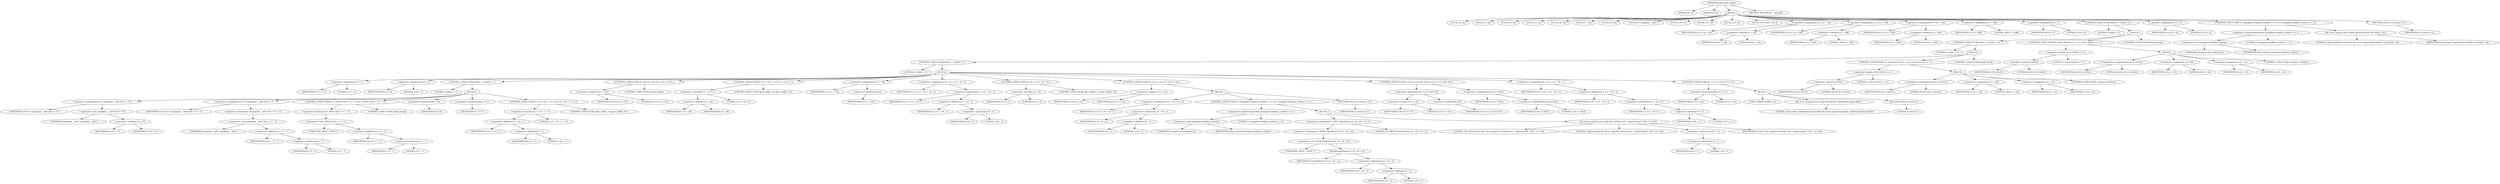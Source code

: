 digraph udhcp_get_option {  
"1000113" [label = "(METHOD,udhcp_get_option)" ]
"1000114" [label = "(PARAM,int a1)" ]
"1000115" [label = "(PARAM,int a2)" ]
"1000116" [label = "(BLOCK,,)" ]
"1000117" [label = "(LOCAL,v2: int)" ]
"1000118" [label = "(LOCAL,v3: int)" ]
"1000119" [label = "(LOCAL,v4: int)" ]
"1000120" [label = "(LOCAL,v5: int)" ]
"1000121" [label = "(LOCAL,v6: int)" ]
"1000122" [label = "(LOCAL,v7: int)" ]
"1000123" [label = "(LOCAL,v8: int)" ]
"1000124" [label = "(LOCAL,v9: unsigned __int8 *)" ]
"1000125" [label = "(LOCAL,v10: int)" ]
"1000126" [label = "(LOCAL,v11: int)" ]
"1000127" [label = "(LOCAL,v12: int)" ]
"1000128" [label = "(LOCAL,v14: char [ 516 ])" ]
"1000129" [label = "(<operator>.assignment,v2 = a1 + 44)" ]
"1000130" [label = "(IDENTIFIER,v2,v2 = a1 + 44)" ]
"1000131" [label = "(<operator>.addition,a1 + 44)" ]
"1000132" [label = "(IDENTIFIER,a1,a1 + 44)" ]
"1000133" [label = "(LITERAL,44,a1 + 44)" ]
"1000134" [label = "(<operator>.assignment,v3 = a1 + 108)" ]
"1000135" [label = "(IDENTIFIER,v3,v3 = a1 + 108)" ]
"1000136" [label = "(<operator>.addition,a1 + 108)" ]
"1000137" [label = "(IDENTIFIER,a1,a1 + 108)" ]
"1000138" [label = "(LITERAL,108,a1 + 108)" ]
"1000139" [label = "(<operator>.assignment,v4 = a1 + 240)" ]
"1000140" [label = "(IDENTIFIER,v4,v4 = a1 + 240)" ]
"1000141" [label = "(<operator>.addition,a1 + 240)" ]
"1000142" [label = "(IDENTIFIER,a1,a1 + 240)" ]
"1000143" [label = "(LITERAL,240,a1 + 240)" ]
"1000144" [label = "(<operator>.assignment,v5 = 388)" ]
"1000145" [label = "(IDENTIFIER,v5,v5 = 388)" ]
"1000146" [label = "(LITERAL,388,v5 = 388)" ]
"1000147" [label = "(<operator>.assignment,v6 = 0)" ]
"1000148" [label = "(IDENTIFIER,v6,v6 = 0)" ]
"1000149" [label = "(LITERAL,0,v6 = 0)" ]
"1000150" [label = "(CONTROL_STRUCTURE,while ( 2 ),while ( 2 ))" ]
"1000151" [label = "(LITERAL,2,while ( 2 ))" ]
"1000152" [label = "(BLOCK,,)" ]
"1000153" [label = "(CONTROL_STRUCTURE,while ( 2 ),while ( 2 ))" ]
"1000154" [label = "(LITERAL,2,while ( 2 ))" ]
"1000155" [label = "(BLOCK,,)" ]
"1000156" [label = "(CONTROL_STRUCTURE,while ( 1 ),while ( 1 ))" ]
"1000157" [label = "(LITERAL,1,while ( 1 ))" ]
"1000158" [label = "(BLOCK,,)" ]
"1000159" [label = "(<operator>.assignment,v7 = 1)" ]
"1000160" [label = "(IDENTIFIER,v7,v7 = 1)" ]
"1000161" [label = "(LITERAL,1,v7 = 1)" ]
"1000162" [label = "(<operator>.assignment,v8 = 0)" ]
"1000163" [label = "(IDENTIFIER,v8,v8 = 0)" ]
"1000164" [label = "(LITERAL,0,v8 = 0)" ]
"1000165" [label = "(CONTROL_STRUCTURE,while ( 1 ),while ( 1 ))" ]
"1000166" [label = "(LITERAL,1,while ( 1 ))" ]
"1000167" [label = "(BLOCK,,)" ]
"1000168" [label = "(<operator>.assignment,v9 = (unsigned __int8 *)(v4 + v7))" ]
"1000169" [label = "(IDENTIFIER,v9,v9 = (unsigned __int8 *)(v4 + v7))" ]
"1000170" [label = "(<operator>.cast,(unsigned __int8 *)(v4 + v7))" ]
"1000171" [label = "(UNKNOWN,unsigned __int8 *,unsigned __int8 *)" ]
"1000172" [label = "(<operator>.addition,v4 + v7)" ]
"1000173" [label = "(IDENTIFIER,v4,v4 + v7)" ]
"1000174" [label = "(IDENTIFIER,v7,v4 + v7)" ]
"1000175" [label = "(<operator>.assignment,v10 = *(unsigned __int8 *)(v4 + v7 - 1))" ]
"1000176" [label = "(IDENTIFIER,v10,v10 = *(unsigned __int8 *)(v4 + v7 - 1))" ]
"1000177" [label = "(<operator>.indirection,*(unsigned __int8 *)(v4 + v7 - 1))" ]
"1000178" [label = "(<operator>.cast,(unsigned __int8 *)(v4 + v7 - 1))" ]
"1000179" [label = "(UNKNOWN,unsigned __int8 *,unsigned __int8 *)" ]
"1000180" [label = "(<operator>.addition,v4 + v7 - 1)" ]
"1000181" [label = "(IDENTIFIER,v4,v4 + v7 - 1)" ]
"1000182" [label = "(<operator>.subtraction,v7 - 1)" ]
"1000183" [label = "(IDENTIFIER,v7,v7 - 1)" ]
"1000184" [label = "(LITERAL,1,v7 - 1)" ]
"1000185" [label = "(CONTROL_STRUCTURE,if ( *(_BYTE *)(v4 + v7 - 1) ),if ( *(_BYTE *)(v4 + v7 - 1) ))" ]
"1000186" [label = "(<operator>.indirection,*(_BYTE *)(v4 + v7 - 1))" ]
"1000187" [label = "(<operator>.cast,(_BYTE *)(v4 + v7 - 1))" ]
"1000188" [label = "(UNKNOWN,_BYTE *,_BYTE *)" ]
"1000189" [label = "(<operator>.addition,v4 + v7 - 1)" ]
"1000190" [label = "(IDENTIFIER,v4,v4 + v7 - 1)" ]
"1000191" [label = "(<operator>.subtraction,v7 - 1)" ]
"1000192" [label = "(IDENTIFIER,v7,v7 - 1)" ]
"1000193" [label = "(LITERAL,1,v7 - 1)" ]
"1000194" [label = "(CONTROL_STRUCTURE,break;,break;)" ]
"1000195" [label = "(<operator>.preDecrement,--v8)" ]
"1000196" [label = "(IDENTIFIER,v8,--v8)" ]
"1000197" [label = "(<operator>.preIncrement,++v7)" ]
"1000198" [label = "(IDENTIFIER,v7,++v7)" ]
"1000199" [label = "(CONTROL_STRUCTURE,if ( v5 + v8 + 1 < 2 ),if ( v5 + v8 + 1 < 2 ))" ]
"1000200" [label = "(<operator>.lessThan,v5 + v8 + 1 < 2)" ]
"1000201" [label = "(<operator>.addition,v5 + v8 + 1)" ]
"1000202" [label = "(IDENTIFIER,v5,v5 + v8 + 1)" ]
"1000203" [label = "(<operator>.addition,v8 + 1)" ]
"1000204" [label = "(IDENTIFIER,v8,v8 + 1)" ]
"1000205" [label = "(LITERAL,1,v8 + 1)" ]
"1000206" [label = "(LITERAL,2,v5 + v8 + 1 < 2)" ]
"1000207" [label = "(CONTROL_STRUCTURE,goto LABEL_19;,goto LABEL_19;)" ]
"1000208" [label = "(CONTROL_STRUCTURE,if ( v10 == 255 ),if ( v10 == 255 ))" ]
"1000209" [label = "(<operator>.equals,v10 == 255)" ]
"1000210" [label = "(IDENTIFIER,v10,v10 == 255)" ]
"1000211" [label = "(LITERAL,255,v10 == 255)" ]
"1000212" [label = "(CONTROL_STRUCTURE,break;,break;)" ]
"1000213" [label = "(CONTROL_STRUCTURE,if ( v5 + v8 < 2 ),if ( v5 + v8 < 2 ))" ]
"1000214" [label = "(<operator>.lessThan,v5 + v8 < 2)" ]
"1000215" [label = "(<operator>.addition,v5 + v8)" ]
"1000216" [label = "(IDENTIFIER,v5,v5 + v8)" ]
"1000217" [label = "(IDENTIFIER,v8,v5 + v8)" ]
"1000218" [label = "(LITERAL,2,v5 + v8 < 2)" ]
"1000219" [label = "(CONTROL_STRUCTURE,goto LABEL_19;,goto LABEL_19;)" ]
"1000220" [label = "(<operator>.assignment,v11 = *v9)" ]
"1000221" [label = "(IDENTIFIER,v11,v11 = *v9)" ]
"1000222" [label = "(<operator>.indirection,*v9)" ]
"1000223" [label = "(IDENTIFIER,v9,v11 = *v9)" ]
"1000224" [label = "(<operator>.assignment,v5 = v5 - v11 + v8 - 2)" ]
"1000225" [label = "(IDENTIFIER,v5,v5 = v5 - v11 + v8 - 2)" ]
"1000226" [label = "(<operator>.subtraction,v5 - v11 + v8 - 2)" ]
"1000227" [label = "(IDENTIFIER,v5,v5 - v11 + v8 - 2)" ]
"1000228" [label = "(<operator>.addition,v11 + v8 - 2)" ]
"1000229" [label = "(IDENTIFIER,v11,v11 + v8 - 2)" ]
"1000230" [label = "(<operator>.subtraction,v8 - 2)" ]
"1000231" [label = "(IDENTIFIER,v8,v8 - 2)" ]
"1000232" [label = "(LITERAL,2,v8 - 2)" ]
"1000233" [label = "(CONTROL_STRUCTURE,if ( v5 < 0 ),if ( v5 < 0 ))" ]
"1000234" [label = "(<operator>.lessThan,v5 < 0)" ]
"1000235" [label = "(IDENTIFIER,v5,v5 < 0)" ]
"1000236" [label = "(LITERAL,0,v5 < 0)" ]
"1000237" [label = "(CONTROL_STRUCTURE,goto LABEL_19;,goto LABEL_19;)" ]
"1000238" [label = "(CONTROL_STRUCTURE,if ( v10 == a2 ),if ( v10 == a2 ))" ]
"1000239" [label = "(<operator>.equals,v10 == a2)" ]
"1000240" [label = "(IDENTIFIER,v10,v10 == a2)" ]
"1000241" [label = "(IDENTIFIER,a2,v10 == a2)" ]
"1000242" [label = "(BLOCK,,)" ]
"1000243" [label = "(<operator>.assignment,v12 = v4 - v8 + 2)" ]
"1000244" [label = "(IDENTIFIER,v12,v12 = v4 - v8 + 2)" ]
"1000245" [label = "(<operator>.subtraction,v4 - v8 + 2)" ]
"1000246" [label = "(IDENTIFIER,v4,v4 - v8 + 2)" ]
"1000247" [label = "(<operator>.addition,v8 + 2)" ]
"1000248" [label = "(IDENTIFIER,v8,v8 + 2)" ]
"1000249" [label = "(LITERAL,2,v8 + 2)" ]
"1000250" [label = "(CONTROL_STRUCTURE,if ( (unsigned int)dhcp_verbose >= 2 ),if ( (unsigned int)dhcp_verbose >= 2 ))" ]
"1000251" [label = "(<operator>.greaterEqualsThan,(unsigned int)dhcp_verbose >= 2)" ]
"1000252" [label = "(<operator>.cast,(unsigned int)dhcp_verbose)" ]
"1000253" [label = "(UNKNOWN,unsigned int,unsigned int)" ]
"1000254" [label = "(IDENTIFIER,dhcp_verbose,(unsigned int)dhcp_verbose)" ]
"1000255" [label = "(LITERAL,2,(unsigned int)dhcp_verbose >= 2)" ]
"1000256" [label = "(BLOCK,,)" ]
"1000257" [label = "(<operator>.assignment,*(_BYTE *)bin2hex(v14, v4 - v8 + 2) = 0)" ]
"1000258" [label = "(<operator>.indirection,*(_BYTE *)bin2hex(v14, v4 - v8 + 2))" ]
"1000259" [label = "(<operator>.cast,(_BYTE *)bin2hex(v14, v4 - v8 + 2))" ]
"1000260" [label = "(UNKNOWN,_BYTE *,_BYTE *)" ]
"1000261" [label = "(bin2hex,bin2hex(v14, v4 - v8 + 2))" ]
"1000262" [label = "(IDENTIFIER,v14,bin2hex(v14, v4 - v8 + 2))" ]
"1000263" [label = "(<operator>.subtraction,v4 - v8 + 2)" ]
"1000264" [label = "(IDENTIFIER,v4,v4 - v8 + 2)" ]
"1000265" [label = "(<operator>.addition,v8 + 2)" ]
"1000266" [label = "(IDENTIFIER,v8,v8 + 2)" ]
"1000267" [label = "(LITERAL,2,v8 + 2)" ]
"1000268" [label = "(LITERAL,0,*(_BYTE *)bin2hex(v14, v4 - v8 + 2) = 0)" ]
"1000269" [label = "(bb_error_msg,bb_error_msg(\"%s: 0x%02x %s\", \"option found\", *(v9 - 1), v14))" ]
"1000270" [label = "(LITERAL,\"%s: 0x%02x %s\",bb_error_msg(\"%s: 0x%02x %s\", \"option found\", *(v9 - 1), v14))" ]
"1000271" [label = "(LITERAL,\"option found\",bb_error_msg(\"%s: 0x%02x %s\", \"option found\", *(v9 - 1), v14))" ]
"1000272" [label = "(<operator>.indirection,*(v9 - 1))" ]
"1000273" [label = "(<operator>.subtraction,v9 - 1)" ]
"1000274" [label = "(IDENTIFIER,v9,v9 - 1)" ]
"1000275" [label = "(LITERAL,1,v9 - 1)" ]
"1000276" [label = "(IDENTIFIER,v14,bb_error_msg(\"%s: 0x%02x %s\", \"option found\", *(v9 - 1), v14))" ]
"1000277" [label = "(RETURN,return v12;,return v12;)" ]
"1000278" [label = "(IDENTIFIER,v12,return v12;)" ]
"1000279" [label = "(CONTROL_STRUCTURE,if ( v10 == 52 && *v9 ),if ( v10 == 52 && *v9 ))" ]
"1000280" [label = "(<operator>.logicalAnd,v10 == 52 && *v9)" ]
"1000281" [label = "(<operator>.equals,v10 == 52)" ]
"1000282" [label = "(IDENTIFIER,v10,v10 == 52)" ]
"1000283" [label = "(LITERAL,52,v10 == 52)" ]
"1000284" [label = "(<operator>.indirection,*v9)" ]
"1000285" [label = "(IDENTIFIER,v9,v10 == 52 && *v9)" ]
"1000286" [label = "(<operators>.assignmentOr,v6 |= v9[1])" ]
"1000287" [label = "(IDENTIFIER,v6,v6 |= v9[1])" ]
"1000288" [label = "(<operator>.indirectIndexAccess,v9[1])" ]
"1000289" [label = "(IDENTIFIER,v9,v6 |= v9[1])" ]
"1000290" [label = "(LITERAL,1,v6 |= v9[1])" ]
"1000291" [label = "(<operator>.assignment,v4 = v4 + v11 - v8 + 2)" ]
"1000292" [label = "(IDENTIFIER,v4,v4 = v4 + v11 - v8 + 2)" ]
"1000293" [label = "(<operator>.addition,v4 + v11 - v8 + 2)" ]
"1000294" [label = "(IDENTIFIER,v4,v4 + v11 - v8 + 2)" ]
"1000295" [label = "(<operator>.subtraction,v11 - v8 + 2)" ]
"1000296" [label = "(IDENTIFIER,v11,v11 - v8 + 2)" ]
"1000297" [label = "(<operator>.addition,v8 + 2)" ]
"1000298" [label = "(IDENTIFIER,v8,v8 + 2)" ]
"1000299" [label = "(LITERAL,2,v8 + 2)" ]
"1000300" [label = "(CONTROL_STRUCTURE,if ( v5 <= 0 ),if ( v5 <= 0 ))" ]
"1000301" [label = "(<operator>.lessEqualsThan,v5 <= 0)" ]
"1000302" [label = "(IDENTIFIER,v5,v5 <= 0)" ]
"1000303" [label = "(LITERAL,0,v5 <= 0)" ]
"1000304" [label = "(BLOCK,,)" ]
"1000305" [label = "(JUMP_TARGET,LABEL_19)" ]
"1000306" [label = "(bb_error_msg,bb_error_msg(\"bad packet, malformed option field\"))" ]
"1000307" [label = "(LITERAL,\"bad packet, malformed option field\",bb_error_msg(\"bad packet, malformed option field\"))" ]
"1000308" [label = "(RETURN,return 0;,return 0;)" ]
"1000309" [label = "(LITERAL,0,return 0;)" ]
"1000310" [label = "(CONTROL_STRUCTURE,if ( (v6 & 0x101) == 1 ),if ( (v6 & 0x101) == 1 ))" ]
"1000311" [label = "(<operator>.equals,(v6 & 0x101) == 1)" ]
"1000312" [label = "(<operator>.and,v6 & 0x101)" ]
"1000313" [label = "(IDENTIFIER,v6,v6 & 0x101)" ]
"1000314" [label = "(LITERAL,0x101,v6 & 0x101)" ]
"1000315" [label = "(LITERAL,1,(v6 & 0x101) == 1)" ]
"1000316" [label = "(BLOCK,,)" ]
"1000317" [label = "(<operators>.assignmentOr,v6 |= 0x101u)" ]
"1000318" [label = "(IDENTIFIER,v6,v6 |= 0x101u)" ]
"1000319" [label = "(LITERAL,0x101u,v6 |= 0x101u)" ]
"1000320" [label = "(<operator>.assignment,v5 = 128)" ]
"1000321" [label = "(IDENTIFIER,v5,v5 = 128)" ]
"1000322" [label = "(LITERAL,128,v5 = 128)" ]
"1000323" [label = "(<operator>.assignment,v4 = v3)" ]
"1000324" [label = "(IDENTIFIER,v4,v4 = v3)" ]
"1000325" [label = "(IDENTIFIER,v3,v4 = v3)" ]
"1000326" [label = "(CONTROL_STRUCTURE,continue;,continue;)" ]
"1000327" [label = "(CONTROL_STRUCTURE,break;,break;)" ]
"1000328" [label = "(CONTROL_STRUCTURE,if ( (v6 & 0x202) == 2 ),if ( (v6 & 0x202) == 2 ))" ]
"1000329" [label = "(<operator>.equals,(v6 & 0x202) == 2)" ]
"1000330" [label = "(<operator>.and,v6 & 0x202)" ]
"1000331" [label = "(IDENTIFIER,v6,v6 & 0x202)" ]
"1000332" [label = "(LITERAL,0x202,v6 & 0x202)" ]
"1000333" [label = "(LITERAL,2,(v6 & 0x202) == 2)" ]
"1000334" [label = "(BLOCK,,)" ]
"1000335" [label = "(<operators>.assignmentOr,v6 |= 0x202u)" ]
"1000336" [label = "(IDENTIFIER,v6,v6 |= 0x202u)" ]
"1000337" [label = "(LITERAL,0x202u,v6 |= 0x202u)" ]
"1000338" [label = "(<operator>.assignment,v5 = 64)" ]
"1000339" [label = "(IDENTIFIER,v5,v5 = 64)" ]
"1000340" [label = "(LITERAL,64,v5 = 64)" ]
"1000341" [label = "(<operator>.assignment,v4 = v2)" ]
"1000342" [label = "(IDENTIFIER,v4,v4 = v2)" ]
"1000343" [label = "(IDENTIFIER,v2,v4 = v2)" ]
"1000344" [label = "(CONTROL_STRUCTURE,continue;,continue;)" ]
"1000345" [label = "(CONTROL_STRUCTURE,break;,break;)" ]
"1000346" [label = "(<operator>.assignment,v12 = 0)" ]
"1000347" [label = "(IDENTIFIER,v12,v12 = 0)" ]
"1000348" [label = "(LITERAL,0,v12 = 0)" ]
"1000349" [label = "(CONTROL_STRUCTURE,if ( (unsigned int)dhcp_verbose >= 3 ),if ( (unsigned int)dhcp_verbose >= 3 ))" ]
"1000350" [label = "(<operator>.greaterEqualsThan,(unsigned int)dhcp_verbose >= 3)" ]
"1000351" [label = "(<operator>.cast,(unsigned int)dhcp_verbose)" ]
"1000352" [label = "(UNKNOWN,unsigned int,unsigned int)" ]
"1000353" [label = "(IDENTIFIER,dhcp_verbose,(unsigned int)dhcp_verbose)" ]
"1000354" [label = "(LITERAL,3,(unsigned int)dhcp_verbose >= 3)" ]
"1000355" [label = "(bb_error_msg,bb_error_msg(\"option 0x%02x not found\", a2))" ]
"1000356" [label = "(LITERAL,\"option 0x%02x not found\",bb_error_msg(\"option 0x%02x not found\", a2))" ]
"1000357" [label = "(IDENTIFIER,a2,bb_error_msg(\"option 0x%02x not found\", a2))" ]
"1000358" [label = "(RETURN,return v12;,return v12;)" ]
"1000359" [label = "(IDENTIFIER,v12,return v12;)" ]
"1000360" [label = "(METHOD_RETURN,int __fastcall)" ]
  "1000113" -> "1000114" 
  "1000113" -> "1000115" 
  "1000113" -> "1000116" 
  "1000113" -> "1000360" 
  "1000116" -> "1000117" 
  "1000116" -> "1000118" 
  "1000116" -> "1000119" 
  "1000116" -> "1000120" 
  "1000116" -> "1000121" 
  "1000116" -> "1000122" 
  "1000116" -> "1000123" 
  "1000116" -> "1000124" 
  "1000116" -> "1000125" 
  "1000116" -> "1000126" 
  "1000116" -> "1000127" 
  "1000116" -> "1000128" 
  "1000116" -> "1000129" 
  "1000116" -> "1000134" 
  "1000116" -> "1000139" 
  "1000116" -> "1000144" 
  "1000116" -> "1000147" 
  "1000116" -> "1000150" 
  "1000116" -> "1000346" 
  "1000116" -> "1000349" 
  "1000116" -> "1000358" 
  "1000129" -> "1000130" 
  "1000129" -> "1000131" 
  "1000131" -> "1000132" 
  "1000131" -> "1000133" 
  "1000134" -> "1000135" 
  "1000134" -> "1000136" 
  "1000136" -> "1000137" 
  "1000136" -> "1000138" 
  "1000139" -> "1000140" 
  "1000139" -> "1000141" 
  "1000141" -> "1000142" 
  "1000141" -> "1000143" 
  "1000144" -> "1000145" 
  "1000144" -> "1000146" 
  "1000147" -> "1000148" 
  "1000147" -> "1000149" 
  "1000150" -> "1000151" 
  "1000150" -> "1000152" 
  "1000152" -> "1000153" 
  "1000152" -> "1000328" 
  "1000152" -> "1000345" 
  "1000153" -> "1000154" 
  "1000153" -> "1000155" 
  "1000155" -> "1000156" 
  "1000155" -> "1000310" 
  "1000155" -> "1000327" 
  "1000156" -> "1000157" 
  "1000156" -> "1000158" 
  "1000158" -> "1000159" 
  "1000158" -> "1000162" 
  "1000158" -> "1000165" 
  "1000158" -> "1000208" 
  "1000158" -> "1000213" 
  "1000158" -> "1000220" 
  "1000158" -> "1000224" 
  "1000158" -> "1000233" 
  "1000158" -> "1000238" 
  "1000158" -> "1000279" 
  "1000158" -> "1000291" 
  "1000158" -> "1000300" 
  "1000159" -> "1000160" 
  "1000159" -> "1000161" 
  "1000162" -> "1000163" 
  "1000162" -> "1000164" 
  "1000165" -> "1000166" 
  "1000165" -> "1000167" 
  "1000167" -> "1000168" 
  "1000167" -> "1000175" 
  "1000167" -> "1000185" 
  "1000167" -> "1000195" 
  "1000167" -> "1000197" 
  "1000167" -> "1000199" 
  "1000168" -> "1000169" 
  "1000168" -> "1000170" 
  "1000170" -> "1000171" 
  "1000170" -> "1000172" 
  "1000172" -> "1000173" 
  "1000172" -> "1000174" 
  "1000175" -> "1000176" 
  "1000175" -> "1000177" 
  "1000177" -> "1000178" 
  "1000178" -> "1000179" 
  "1000178" -> "1000180" 
  "1000180" -> "1000181" 
  "1000180" -> "1000182" 
  "1000182" -> "1000183" 
  "1000182" -> "1000184" 
  "1000185" -> "1000186" 
  "1000185" -> "1000194" 
  "1000186" -> "1000187" 
  "1000187" -> "1000188" 
  "1000187" -> "1000189" 
  "1000189" -> "1000190" 
  "1000189" -> "1000191" 
  "1000191" -> "1000192" 
  "1000191" -> "1000193" 
  "1000195" -> "1000196" 
  "1000197" -> "1000198" 
  "1000199" -> "1000200" 
  "1000199" -> "1000207" 
  "1000200" -> "1000201" 
  "1000200" -> "1000206" 
  "1000201" -> "1000202" 
  "1000201" -> "1000203" 
  "1000203" -> "1000204" 
  "1000203" -> "1000205" 
  "1000208" -> "1000209" 
  "1000208" -> "1000212" 
  "1000209" -> "1000210" 
  "1000209" -> "1000211" 
  "1000213" -> "1000214" 
  "1000213" -> "1000219" 
  "1000214" -> "1000215" 
  "1000214" -> "1000218" 
  "1000215" -> "1000216" 
  "1000215" -> "1000217" 
  "1000220" -> "1000221" 
  "1000220" -> "1000222" 
  "1000222" -> "1000223" 
  "1000224" -> "1000225" 
  "1000224" -> "1000226" 
  "1000226" -> "1000227" 
  "1000226" -> "1000228" 
  "1000228" -> "1000229" 
  "1000228" -> "1000230" 
  "1000230" -> "1000231" 
  "1000230" -> "1000232" 
  "1000233" -> "1000234" 
  "1000233" -> "1000237" 
  "1000234" -> "1000235" 
  "1000234" -> "1000236" 
  "1000238" -> "1000239" 
  "1000238" -> "1000242" 
  "1000239" -> "1000240" 
  "1000239" -> "1000241" 
  "1000242" -> "1000243" 
  "1000242" -> "1000250" 
  "1000242" -> "1000277" 
  "1000243" -> "1000244" 
  "1000243" -> "1000245" 
  "1000245" -> "1000246" 
  "1000245" -> "1000247" 
  "1000247" -> "1000248" 
  "1000247" -> "1000249" 
  "1000250" -> "1000251" 
  "1000250" -> "1000256" 
  "1000251" -> "1000252" 
  "1000251" -> "1000255" 
  "1000252" -> "1000253" 
  "1000252" -> "1000254" 
  "1000256" -> "1000257" 
  "1000256" -> "1000269" 
  "1000257" -> "1000258" 
  "1000257" -> "1000268" 
  "1000258" -> "1000259" 
  "1000259" -> "1000260" 
  "1000259" -> "1000261" 
  "1000261" -> "1000262" 
  "1000261" -> "1000263" 
  "1000263" -> "1000264" 
  "1000263" -> "1000265" 
  "1000265" -> "1000266" 
  "1000265" -> "1000267" 
  "1000269" -> "1000270" 
  "1000269" -> "1000271" 
  "1000269" -> "1000272" 
  "1000269" -> "1000276" 
  "1000272" -> "1000273" 
  "1000273" -> "1000274" 
  "1000273" -> "1000275" 
  "1000277" -> "1000278" 
  "1000279" -> "1000280" 
  "1000279" -> "1000286" 
  "1000280" -> "1000281" 
  "1000280" -> "1000284" 
  "1000281" -> "1000282" 
  "1000281" -> "1000283" 
  "1000284" -> "1000285" 
  "1000286" -> "1000287" 
  "1000286" -> "1000288" 
  "1000288" -> "1000289" 
  "1000288" -> "1000290" 
  "1000291" -> "1000292" 
  "1000291" -> "1000293" 
  "1000293" -> "1000294" 
  "1000293" -> "1000295" 
  "1000295" -> "1000296" 
  "1000295" -> "1000297" 
  "1000297" -> "1000298" 
  "1000297" -> "1000299" 
  "1000300" -> "1000301" 
  "1000300" -> "1000304" 
  "1000301" -> "1000302" 
  "1000301" -> "1000303" 
  "1000304" -> "1000305" 
  "1000304" -> "1000306" 
  "1000304" -> "1000308" 
  "1000306" -> "1000307" 
  "1000308" -> "1000309" 
  "1000310" -> "1000311" 
  "1000310" -> "1000316" 
  "1000311" -> "1000312" 
  "1000311" -> "1000315" 
  "1000312" -> "1000313" 
  "1000312" -> "1000314" 
  "1000316" -> "1000317" 
  "1000316" -> "1000320" 
  "1000316" -> "1000323" 
  "1000316" -> "1000326" 
  "1000317" -> "1000318" 
  "1000317" -> "1000319" 
  "1000320" -> "1000321" 
  "1000320" -> "1000322" 
  "1000323" -> "1000324" 
  "1000323" -> "1000325" 
  "1000328" -> "1000329" 
  "1000328" -> "1000334" 
  "1000329" -> "1000330" 
  "1000329" -> "1000333" 
  "1000330" -> "1000331" 
  "1000330" -> "1000332" 
  "1000334" -> "1000335" 
  "1000334" -> "1000338" 
  "1000334" -> "1000341" 
  "1000334" -> "1000344" 
  "1000335" -> "1000336" 
  "1000335" -> "1000337" 
  "1000338" -> "1000339" 
  "1000338" -> "1000340" 
  "1000341" -> "1000342" 
  "1000341" -> "1000343" 
  "1000346" -> "1000347" 
  "1000346" -> "1000348" 
  "1000349" -> "1000350" 
  "1000349" -> "1000355" 
  "1000350" -> "1000351" 
  "1000350" -> "1000354" 
  "1000351" -> "1000352" 
  "1000351" -> "1000353" 
  "1000355" -> "1000356" 
  "1000355" -> "1000357" 
  "1000358" -> "1000359" 
}
